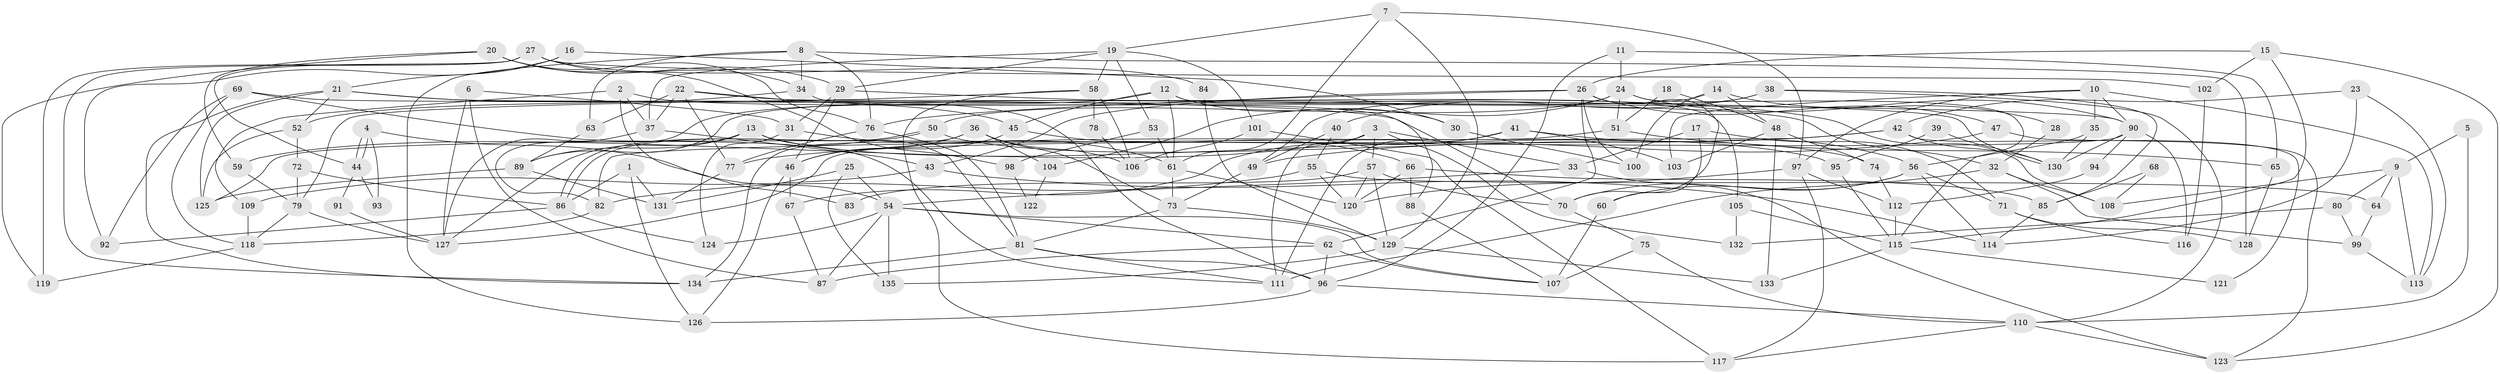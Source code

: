 // coarse degree distribution, {3: 0.22340425531914893, 4: 0.24468085106382978, 8: 0.05319148936170213, 9: 0.031914893617021274, 6: 0.1702127659574468, 5: 0.1595744680851064, 7: 0.07446808510638298, 2: 0.0425531914893617}
// Generated by graph-tools (version 1.1) at 2025/52/02/27/25 19:52:01]
// undirected, 135 vertices, 270 edges
graph export_dot {
graph [start="1"]
  node [color=gray90,style=filled];
  1;
  2;
  3;
  4;
  5;
  6;
  7;
  8;
  9;
  10;
  11;
  12;
  13;
  14;
  15;
  16;
  17;
  18;
  19;
  20;
  21;
  22;
  23;
  24;
  25;
  26;
  27;
  28;
  29;
  30;
  31;
  32;
  33;
  34;
  35;
  36;
  37;
  38;
  39;
  40;
  41;
  42;
  43;
  44;
  45;
  46;
  47;
  48;
  49;
  50;
  51;
  52;
  53;
  54;
  55;
  56;
  57;
  58;
  59;
  60;
  61;
  62;
  63;
  64;
  65;
  66;
  67;
  68;
  69;
  70;
  71;
  72;
  73;
  74;
  75;
  76;
  77;
  78;
  79;
  80;
  81;
  82;
  83;
  84;
  85;
  86;
  87;
  88;
  89;
  90;
  91;
  92;
  93;
  94;
  95;
  96;
  97;
  98;
  99;
  100;
  101;
  102;
  103;
  104;
  105;
  106;
  107;
  108;
  109;
  110;
  111;
  112;
  113;
  114;
  115;
  116;
  117;
  118;
  119;
  120;
  121;
  122;
  123;
  124;
  125;
  126;
  127;
  128;
  129;
  130;
  131;
  132;
  133;
  134;
  135;
  1 -- 126;
  1 -- 86;
  1 -- 131;
  2 -- 37;
  2 -- 109;
  2 -- 32;
  2 -- 83;
  3 -- 111;
  3 -- 57;
  3 -- 33;
  3 -- 59;
  3 -- 132;
  4 -- 54;
  4 -- 44;
  4 -- 44;
  4 -- 93;
  5 -- 110;
  5 -- 9;
  6 -- 31;
  6 -- 87;
  6 -- 127;
  7 -- 19;
  7 -- 61;
  7 -- 97;
  7 -- 129;
  8 -- 76;
  8 -- 34;
  8 -- 63;
  8 -- 126;
  8 -- 128;
  9 -- 80;
  9 -- 113;
  9 -- 64;
  9 -- 108;
  10 -- 35;
  10 -- 90;
  10 -- 97;
  10 -- 103;
  10 -- 113;
  11 -- 96;
  11 -- 24;
  11 -- 65;
  12 -- 45;
  12 -- 30;
  12 -- 61;
  12 -- 82;
  12 -- 105;
  13 -- 81;
  13 -- 127;
  13 -- 89;
  13 -- 95;
  14 -- 48;
  14 -- 89;
  14 -- 28;
  14 -- 100;
  15 -- 115;
  15 -- 26;
  15 -- 102;
  15 -- 123;
  16 -- 92;
  16 -- 21;
  16 -- 30;
  17 -- 33;
  17 -- 71;
  17 -- 60;
  18 -- 51;
  18 -- 48;
  19 -- 29;
  19 -- 37;
  19 -- 53;
  19 -- 58;
  19 -- 101;
  20 -- 29;
  20 -- 76;
  20 -- 59;
  20 -- 98;
  20 -- 119;
  21 -- 52;
  21 -- 134;
  21 -- 45;
  21 -- 70;
  21 -- 125;
  22 -- 63;
  22 -- 96;
  22 -- 37;
  22 -- 77;
  22 -- 130;
  23 -- 114;
  23 -- 42;
  23 -- 113;
  24 -- 90;
  24 -- 51;
  24 -- 50;
  24 -- 104;
  24 -- 115;
  25 -- 54;
  25 -- 131;
  25 -- 135;
  26 -- 70;
  26 -- 47;
  26 -- 43;
  26 -- 62;
  26 -- 76;
  26 -- 100;
  27 -- 134;
  27 -- 119;
  27 -- 34;
  27 -- 44;
  27 -- 84;
  27 -- 102;
  28 -- 32;
  29 -- 108;
  29 -- 46;
  29 -- 31;
  30 -- 100;
  31 -- 61;
  31 -- 124;
  32 -- 99;
  32 -- 108;
  32 -- 111;
  33 -- 123;
  33 -- 54;
  34 -- 88;
  34 -- 52;
  35 -- 56;
  35 -- 130;
  36 -- 106;
  36 -- 46;
  36 -- 73;
  36 -- 104;
  36 -- 134;
  37 -- 127;
  37 -- 43;
  38 -- 49;
  38 -- 110;
  38 -- 40;
  38 -- 85;
  39 -- 95;
  39 -- 130;
  40 -- 55;
  40 -- 49;
  41 -- 111;
  41 -- 56;
  41 -- 67;
  41 -- 103;
  42 -- 130;
  42 -- 77;
  42 -- 82;
  42 -- 121;
  43 -- 109;
  43 -- 114;
  44 -- 91;
  44 -- 93;
  45 -- 66;
  45 -- 46;
  46 -- 67;
  46 -- 126;
  47 -- 49;
  47 -- 123;
  48 -- 74;
  48 -- 103;
  48 -- 133;
  49 -- 73;
  50 -- 86;
  50 -- 86;
  50 -- 74;
  51 -- 127;
  51 -- 65;
  52 -- 125;
  52 -- 72;
  53 -- 61;
  53 -- 98;
  54 -- 62;
  54 -- 87;
  54 -- 107;
  54 -- 124;
  54 -- 135;
  55 -- 120;
  55 -- 82;
  55 -- 64;
  56 -- 70;
  56 -- 60;
  56 -- 71;
  56 -- 114;
  57 -- 120;
  57 -- 129;
  57 -- 70;
  57 -- 83;
  58 -- 79;
  58 -- 78;
  58 -- 106;
  58 -- 117;
  59 -- 79;
  60 -- 107;
  61 -- 73;
  61 -- 120;
  62 -- 96;
  62 -- 87;
  62 -- 107;
  63 -- 89;
  64 -- 99;
  65 -- 128;
  66 -- 85;
  66 -- 120;
  66 -- 88;
  67 -- 87;
  68 -- 108;
  68 -- 85;
  69 -- 118;
  69 -- 111;
  69 -- 90;
  69 -- 92;
  70 -- 75;
  71 -- 116;
  71 -- 128;
  72 -- 86;
  72 -- 79;
  73 -- 129;
  73 -- 81;
  74 -- 112;
  75 -- 107;
  75 -- 110;
  76 -- 81;
  76 -- 77;
  77 -- 131;
  78 -- 106;
  79 -- 118;
  79 -- 127;
  80 -- 99;
  80 -- 132;
  81 -- 96;
  81 -- 111;
  81 -- 134;
  82 -- 118;
  84 -- 129;
  85 -- 114;
  86 -- 124;
  86 -- 92;
  88 -- 107;
  89 -- 131;
  89 -- 125;
  90 -- 125;
  90 -- 94;
  90 -- 116;
  90 -- 130;
  91 -- 127;
  94 -- 112;
  95 -- 115;
  96 -- 110;
  96 -- 126;
  97 -- 112;
  97 -- 117;
  97 -- 120;
  98 -- 122;
  99 -- 113;
  101 -- 117;
  101 -- 106;
  102 -- 116;
  104 -- 122;
  105 -- 115;
  105 -- 132;
  109 -- 118;
  110 -- 117;
  110 -- 123;
  112 -- 115;
  115 -- 133;
  115 -- 121;
  118 -- 119;
  129 -- 135;
  129 -- 133;
}
